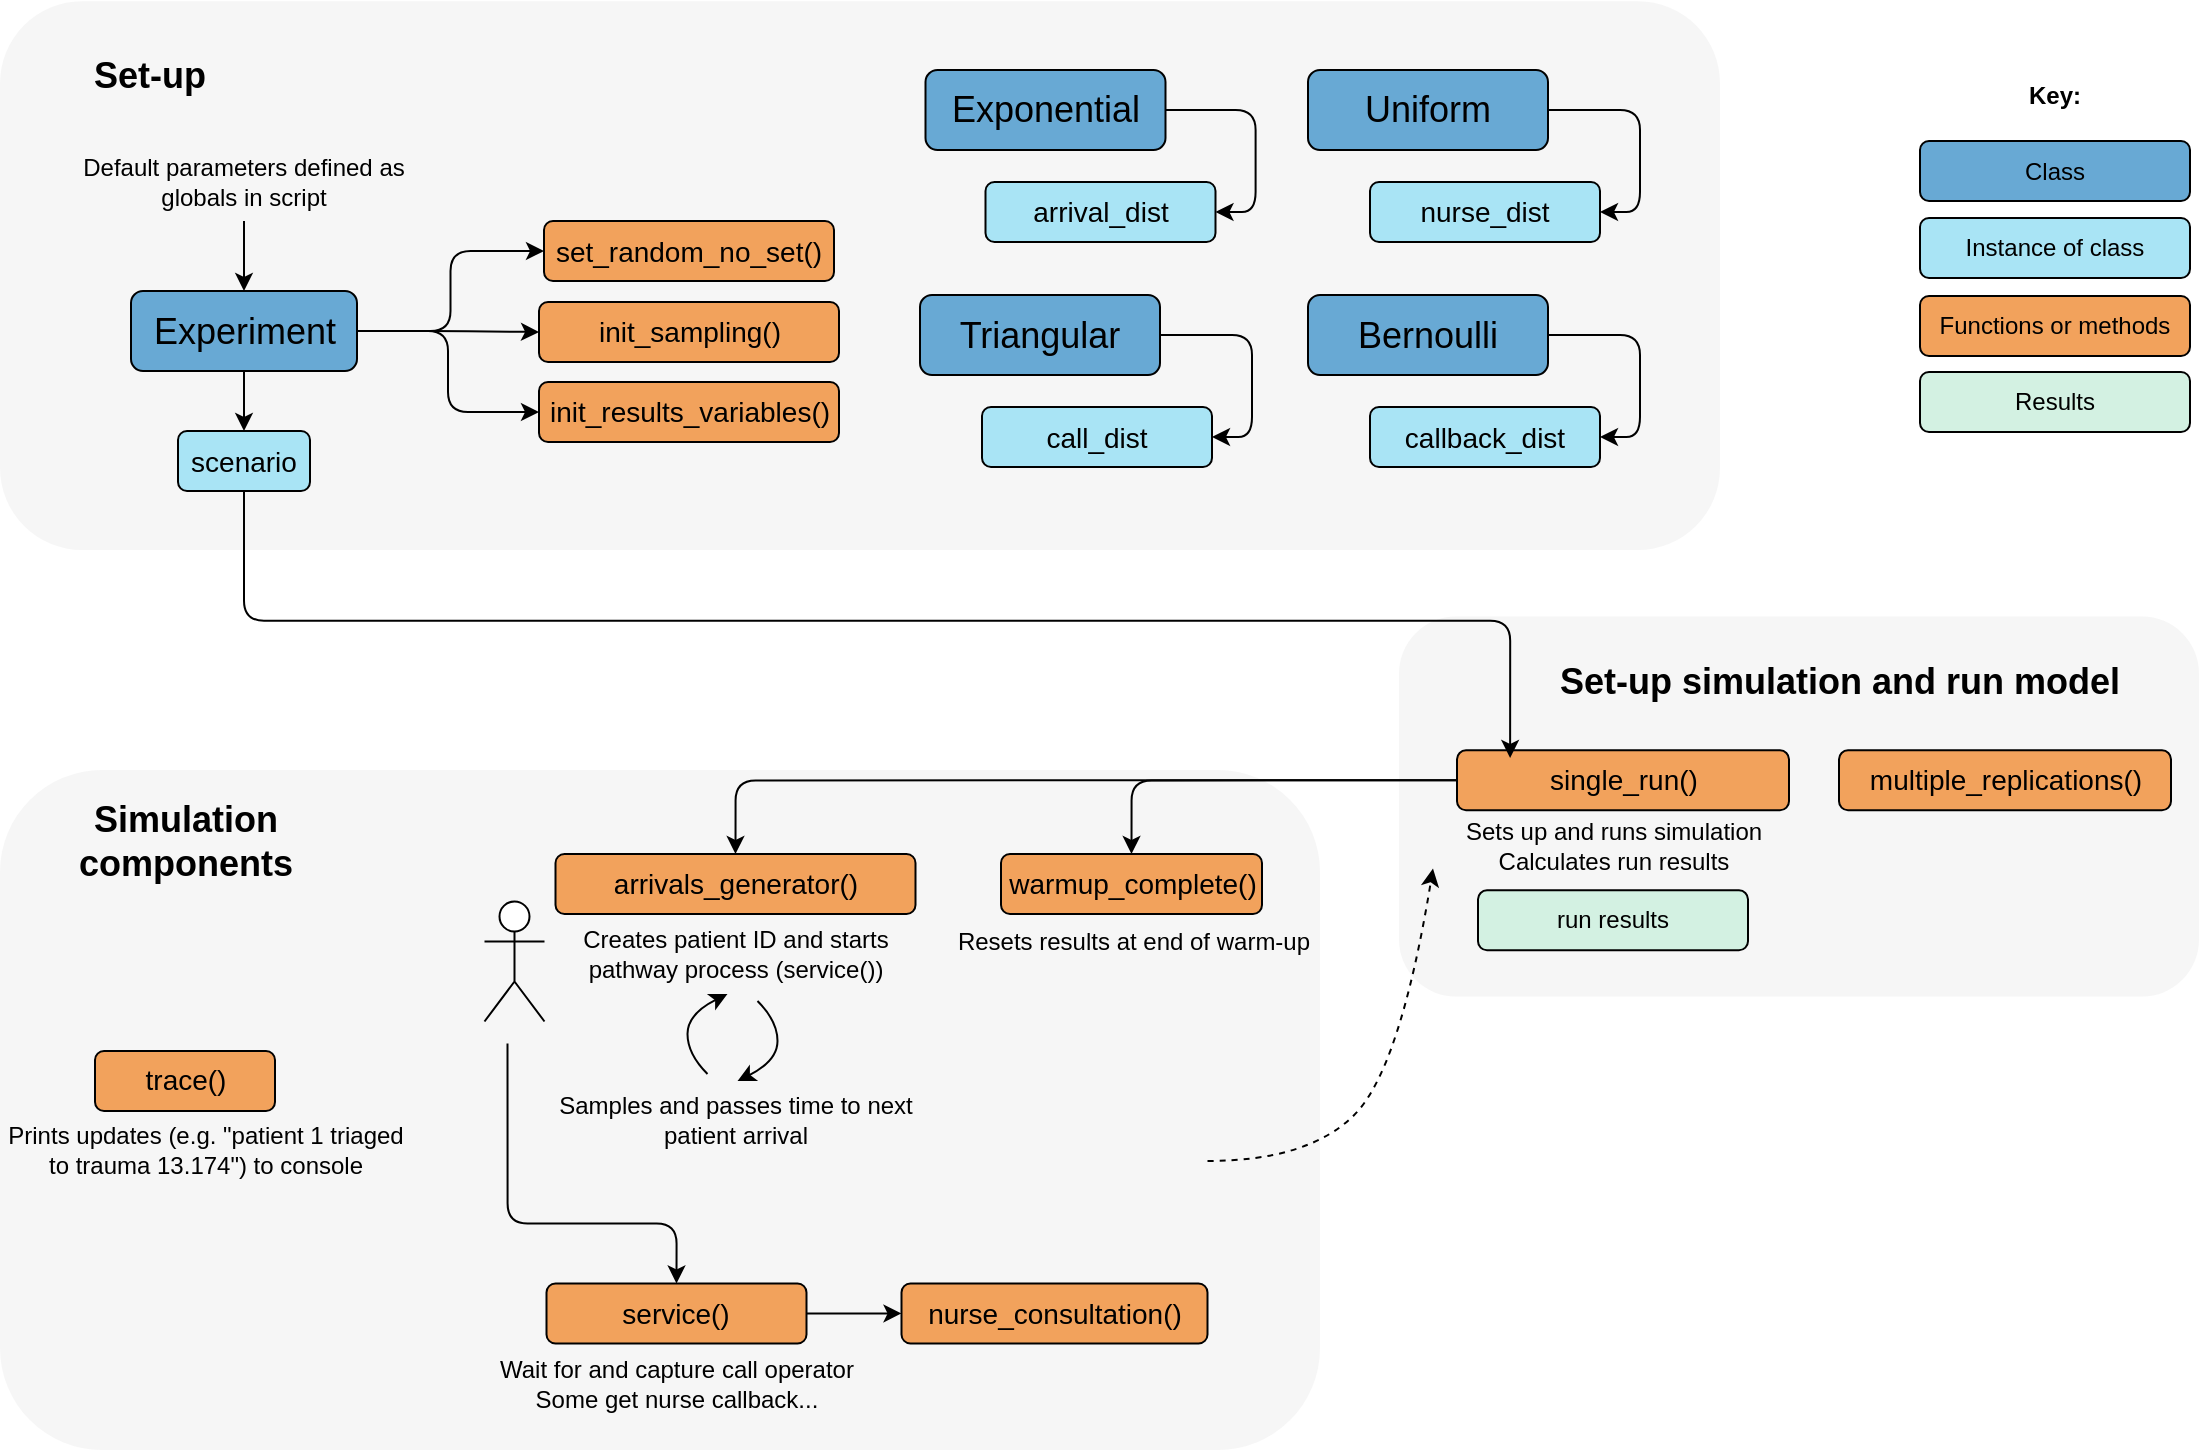 <mxfile version="26.0.11">
  <diagram name="Page-1" id="ynTKS2v_TZv17swCPKiS">
    <mxGraphModel dx="1980" dy="2358" grid="1" gridSize="10" guides="1" tooltips="1" connect="1" arrows="1" fold="1" page="1" pageScale="1" pageWidth="827" pageHeight="1169" math="0" shadow="0">
      <root>
        <mxCell id="0" />
        <mxCell id="1" parent="0" />
        <mxCell id="ltitkqDnKHNBnyyiyaz9-99" value="" style="rounded=1;whiteSpace=wrap;html=1;fillColor=#EEEEEE;strokeColor=none;opacity=50;" parent="1" vertex="1">
          <mxGeometry x="169.5" y="63.26" width="400" height="190" as="geometry" />
        </mxCell>
        <mxCell id="ltitkqDnKHNBnyyiyaz9-87" value="" style="rounded=1;whiteSpace=wrap;html=1;strokeColor=none;fillColor=#EEEEEE;fontStyle=1;opacity=50;" parent="1" vertex="1">
          <mxGeometry x="-530" y="140" width="660" height="340" as="geometry" />
        </mxCell>
        <mxCell id="ltitkqDnKHNBnyyiyaz9-67" value="" style="rounded=1;whiteSpace=wrap;html=1;strokeColor=none;fillColor=#EEEEEE;fontStyle=1;opacity=50;" parent="1" vertex="1">
          <mxGeometry x="-530" y="-244.38" width="860" height="274.38" as="geometry" />
        </mxCell>
        <mxCell id="ltitkqDnKHNBnyyiyaz9-64" style="edgeStyle=orthogonalEdgeStyle;rounded=1;orthogonalLoop=1;jettySize=auto;html=1;exitX=1;exitY=0.5;exitDx=0;exitDy=0;entryX=1;entryY=0.5;entryDx=0;entryDy=0;" parent="1" source="ltitkqDnKHNBnyyiyaz9-3" target="ltitkqDnKHNBnyyiyaz9-30" edge="1">
          <mxGeometry relative="1" as="geometry" />
        </mxCell>
        <mxCell id="ltitkqDnKHNBnyyiyaz9-3" value="&lt;font style=&quot;font-size: 18px;&quot;&gt;Exponential&lt;/font&gt;" style="rounded=1;whiteSpace=wrap;html=1;fillColor=#68A9D4;" parent="1" vertex="1">
          <mxGeometry x="-67.25" y="-210" width="120" height="40" as="geometry" />
        </mxCell>
        <mxCell id="ltitkqDnKHNBnyyiyaz9-10" value="&lt;span style=&quot;font-size: 14px;&quot;&gt;arrivals_generator()&lt;/span&gt;" style="rounded=1;whiteSpace=wrap;html=1;fillColor=#F2A25C;" parent="1" vertex="1">
          <mxGeometry x="-252.25" y="181.99" width="180" height="30" as="geometry" />
        </mxCell>
        <mxCell id="ltitkqDnKHNBnyyiyaz9-12" value="Creates patient ID and starts pathway process (service())" style="text;html=1;align=center;verticalAlign=middle;whiteSpace=wrap;rounded=1;" parent="1" vertex="1">
          <mxGeometry x="-252.25" y="211.99" width="180" height="40" as="geometry" />
        </mxCell>
        <mxCell id="n3SeUjZ5TN_y6Bz_ILMT-5" style="edgeStyle=orthogonalEdgeStyle;rounded=0;orthogonalLoop=1;jettySize=auto;html=1;exitX=1;exitY=0.5;exitDx=0;exitDy=0;" parent="1" source="ltitkqDnKHNBnyyiyaz9-13" target="n3SeUjZ5TN_y6Bz_ILMT-3" edge="1">
          <mxGeometry relative="1" as="geometry" />
        </mxCell>
        <mxCell id="ltitkqDnKHNBnyyiyaz9-13" value="&lt;span style=&quot;font-size: 14px;&quot;&gt;service()&lt;/span&gt;" style="rounded=1;whiteSpace=wrap;html=1;fillColor=#F2A25C;" parent="1" vertex="1">
          <mxGeometry x="-256.75" y="396.74" width="130" height="30" as="geometry" />
        </mxCell>
        <mxCell id="ltitkqDnKHNBnyyiyaz9-14" value="Samples and passes time to next patient arrival" style="text;html=1;align=center;verticalAlign=middle;whiteSpace=wrap;rounded=1;" parent="1" vertex="1">
          <mxGeometry x="-252.25" y="295.49" width="180" height="40" as="geometry" />
        </mxCell>
        <mxCell id="ltitkqDnKHNBnyyiyaz9-17" value="" style="curved=1;endArrow=classic;html=1;rounded=1;" parent="1" edge="1">
          <mxGeometry width="50" height="50" relative="1" as="geometry">
            <mxPoint x="-176.25" y="291.99" as="sourcePoint" />
            <mxPoint x="-166.25" y="251.99" as="targetPoint" />
            <Array as="points">
              <mxPoint x="-186.25" y="281.99" />
              <mxPoint x="-186.25" y="261.99" />
            </Array>
          </mxGeometry>
        </mxCell>
        <mxCell id="ltitkqDnKHNBnyyiyaz9-18" value="&lt;div&gt;&lt;br&gt;&lt;/div&gt;&lt;div&gt;&lt;br&gt;&lt;/div&gt;" style="shape=umlActor;verticalLabelPosition=bottom;verticalAlign=top;html=1;outlineConnect=0;rounded=1;" parent="1" vertex="1">
          <mxGeometry x="-287.75" y="205.74" width="30" height="60" as="geometry" />
        </mxCell>
        <mxCell id="ltitkqDnKHNBnyyiyaz9-22" value="&lt;div&gt;Wait for and capture call operator&lt;/div&gt;&lt;div&gt;Some get nurse callback...&lt;/div&gt;" style="text;html=1;align=center;verticalAlign=middle;whiteSpace=wrap;rounded=1;" parent="1" vertex="1">
          <mxGeometry x="-284.25" y="426.74" width="185" height="40" as="geometry" />
        </mxCell>
        <mxCell id="YddtfjUMXEQ7EH6GwOLm-19" style="edgeStyle=orthogonalEdgeStyle;shape=connector;rounded=1;orthogonalLoop=1;jettySize=auto;html=1;entryX=0.5;entryY=0;entryDx=0;entryDy=0;strokeColor=default;align=center;verticalAlign=middle;fontFamily=Helvetica;fontSize=11;fontColor=default;labelBackgroundColor=default;endArrow=classic;" parent="1" target="ltitkqDnKHNBnyyiyaz9-13" edge="1">
          <mxGeometry relative="1" as="geometry">
            <Array as="points">
              <mxPoint x="-276.25" y="366.74" />
              <mxPoint x="-191.25" y="366.74" />
            </Array>
            <mxPoint x="-276.25" y="276.74" as="sourcePoint" />
          </mxGeometry>
        </mxCell>
        <mxCell id="ltitkqDnKHNBnyyiyaz9-30" value="&lt;font style=&quot;font-size: 14px;&quot;&gt;arrival_dist&lt;/font&gt;" style="rounded=1;whiteSpace=wrap;html=1;fillColor=#A9E4F5;" parent="1" vertex="1">
          <mxGeometry x="-37.25" y="-154" width="115" height="30" as="geometry" />
        </mxCell>
        <mxCell id="ltitkqDnKHNBnyyiyaz9-41" value="Key:" style="text;html=1;align=center;verticalAlign=middle;whiteSpace=wrap;rounded=1;fontStyle=1;" parent="1" vertex="1">
          <mxGeometry x="475" y="-210" width="45" height="25" as="geometry" />
        </mxCell>
        <mxCell id="ltitkqDnKHNBnyyiyaz9-42" value="Results" style="rounded=1;whiteSpace=wrap;html=1;fillColor=#D3F1E2;" parent="1" vertex="1">
          <mxGeometry x="430" y="-59" width="135" height="30" as="geometry" />
        </mxCell>
        <mxCell id="ltitkqDnKHNBnyyiyaz9-43" value="Functions or methods" style="rounded=1;whiteSpace=wrap;html=1;fillColor=#F2A25C;" parent="1" vertex="1">
          <mxGeometry x="430" y="-97" width="135" height="30" as="geometry" />
        </mxCell>
        <mxCell id="ltitkqDnKHNBnyyiyaz9-44" value="Instance of class" style="rounded=1;whiteSpace=wrap;html=1;fillColor=#A9E4F5;" parent="1" vertex="1">
          <mxGeometry x="430" y="-136" width="135" height="30" as="geometry" />
        </mxCell>
        <mxCell id="ltitkqDnKHNBnyyiyaz9-45" value="Class" style="rounded=1;whiteSpace=wrap;html=1;fillColor=#68A9D4;" parent="1" vertex="1">
          <mxGeometry x="430" y="-174.5" width="135" height="30" as="geometry" />
        </mxCell>
        <mxCell id="ltitkqDnKHNBnyyiyaz9-72" value="" style="curved=1;endArrow=classic;html=1;rounded=1;" parent="1" edge="1">
          <mxGeometry width="50" height="50" relative="1" as="geometry">
            <mxPoint x="-151.25" y="255.49" as="sourcePoint" />
            <mxPoint x="-161.25" y="295.49" as="targetPoint" />
            <Array as="points">
              <mxPoint x="-141.25" y="265.49" />
              <mxPoint x="-141.25" y="285.49" />
            </Array>
          </mxGeometry>
        </mxCell>
        <mxCell id="ltitkqDnKHNBnyyiyaz9-100" value="&lt;span style=&quot;font-size: 18px;&quot;&gt;Set-up simulation and run model&lt;/span&gt;" style="text;html=1;align=center;verticalAlign=middle;whiteSpace=wrap;rounded=1;fontStyle=1;" parent="1" vertex="1">
          <mxGeometry x="240" y="80.15" width="300" height="31" as="geometry" />
        </mxCell>
        <mxCell id="YddtfjUMXEQ7EH6GwOLm-66" style="edgeStyle=orthogonalEdgeStyle;shape=connector;rounded=1;orthogonalLoop=1;jettySize=auto;html=1;exitX=1;exitY=0.5;exitDx=0;exitDy=0;entryX=0;entryY=0.5;entryDx=0;entryDy=0;strokeColor=default;align=center;verticalAlign=middle;fontFamily=Helvetica;fontSize=11;fontColor=default;labelBackgroundColor=default;endArrow=classic;" parent="1" source="vqxNZKrtE7Uk3ozEDKWz-3" target="YddtfjUMXEQ7EH6GwOLm-5" edge="1">
          <mxGeometry relative="1" as="geometry" />
        </mxCell>
        <mxCell id="YddtfjUMXEQ7EH6GwOLm-67" style="edgeStyle=orthogonalEdgeStyle;shape=connector;rounded=1;orthogonalLoop=1;jettySize=auto;html=1;exitX=1;exitY=0.5;exitDx=0;exitDy=0;strokeColor=default;align=center;verticalAlign=middle;fontFamily=Helvetica;fontSize=11;fontColor=default;labelBackgroundColor=default;endArrow=classic;" parent="1" source="vqxNZKrtE7Uk3ozEDKWz-3" target="YddtfjUMXEQ7EH6GwOLm-7" edge="1">
          <mxGeometry relative="1" as="geometry" />
        </mxCell>
        <mxCell id="YddtfjUMXEQ7EH6GwOLm-68" style="edgeStyle=orthogonalEdgeStyle;shape=connector;rounded=1;orthogonalLoop=1;jettySize=auto;html=1;exitX=1;exitY=0.5;exitDx=0;exitDy=0;entryX=0;entryY=0.5;entryDx=0;entryDy=0;strokeColor=default;align=center;verticalAlign=middle;fontFamily=Helvetica;fontSize=11;fontColor=default;labelBackgroundColor=default;endArrow=classic;" parent="1" source="vqxNZKrtE7Uk3ozEDKWz-3" target="YddtfjUMXEQ7EH6GwOLm-6" edge="1">
          <mxGeometry relative="1" as="geometry" />
        </mxCell>
        <mxCell id="YddtfjUMXEQ7EH6GwOLm-75" style="edgeStyle=orthogonalEdgeStyle;shape=connector;rounded=1;orthogonalLoop=1;jettySize=auto;html=1;exitX=0.5;exitY=1;exitDx=0;exitDy=0;entryX=0.5;entryY=0;entryDx=0;entryDy=0;strokeColor=default;align=center;verticalAlign=middle;fontFamily=Helvetica;fontSize=11;fontColor=default;labelBackgroundColor=default;endArrow=classic;" parent="1" source="vqxNZKrtE7Uk3ozEDKWz-3" target="YddtfjUMXEQ7EH6GwOLm-74" edge="1">
          <mxGeometry relative="1" as="geometry" />
        </mxCell>
        <mxCell id="vqxNZKrtE7Uk3ozEDKWz-3" value="&lt;font style=&quot;font-size: 18px;&quot;&gt;Experiment&lt;/font&gt;" style="rounded=1;whiteSpace=wrap;html=1;fillColor=#68A9D4;" parent="1" vertex="1">
          <mxGeometry x="-464.5" y="-99.5" width="113" height="40" as="geometry" />
        </mxCell>
        <mxCell id="vqxNZKrtE7Uk3ozEDKWz-11" value="Prints updates&amp;nbsp;&lt;span style=&quot;background-color: transparent; color: light-dark(rgb(0, 0, 0), rgb(255, 255, 255));&quot;&gt;(e.g. &quot;patient 1 triaged to trauma 13.174&quot;) to console&lt;/span&gt;" style="text;html=1;align=center;verticalAlign=middle;whiteSpace=wrap;rounded=1;" parent="1" vertex="1">
          <mxGeometry x="-530" y="310.49" width="205.5" height="40" as="geometry" />
        </mxCell>
        <mxCell id="vqxNZKrtE7Uk3ozEDKWz-13" value="&lt;font style=&quot;font-size: 18px;&quot;&gt;Set-up&lt;/font&gt;" style="text;html=1;align=center;verticalAlign=middle;whiteSpace=wrap;rounded=1;fontStyle=1;" parent="1" vertex="1">
          <mxGeometry x="-500" y="-222.87" width="90" height="31" as="geometry" />
        </mxCell>
        <mxCell id="vqxNZKrtE7Uk3ozEDKWz-14" value="&lt;font style=&quot;font-size: 18px;&quot;&gt;Simulation components&lt;/font&gt;" style="text;html=1;align=center;verticalAlign=middle;whiteSpace=wrap;rounded=1;fontStyle=1;" parent="1" vertex="1">
          <mxGeometry x="-492.5" y="160" width="110" height="31" as="geometry" />
        </mxCell>
        <mxCell id="YddtfjUMXEQ7EH6GwOLm-4" style="edgeStyle=orthogonalEdgeStyle;shape=connector;rounded=1;orthogonalLoop=1;jettySize=auto;html=1;exitX=0.5;exitY=1;exitDx=0;exitDy=0;strokeColor=default;align=center;verticalAlign=middle;fontFamily=Helvetica;fontSize=11;fontColor=default;labelBackgroundColor=default;endArrow=classic;" parent="1" source="YddtfjUMXEQ7EH6GwOLm-1" target="vqxNZKrtE7Uk3ozEDKWz-3" edge="1">
          <mxGeometry relative="1" as="geometry" />
        </mxCell>
        <mxCell id="YddtfjUMXEQ7EH6GwOLm-1" value="Default parameters defined as globals in script" style="text;html=1;align=center;verticalAlign=middle;whiteSpace=wrap;rounded=1;" parent="1" vertex="1">
          <mxGeometry x="-508" y="-174.5" width="200" height="40" as="geometry" />
        </mxCell>
        <mxCell id="YddtfjUMXEQ7EH6GwOLm-2" value="&lt;font style=&quot;font-size: 14px;&quot;&gt;trace()&lt;/font&gt;" style="rounded=1;whiteSpace=wrap;html=1;fillColor=#F2A25C;" parent="1" vertex="1">
          <mxGeometry x="-482.5" y="280.49" width="90" height="30" as="geometry" />
        </mxCell>
        <mxCell id="YddtfjUMXEQ7EH6GwOLm-5" value="&lt;span style=&quot;font-size: 14px;&quot;&gt;set_random_no_set()&lt;/span&gt;" style="rounded=1;whiteSpace=wrap;html=1;fillColor=#F2A25C;" parent="1" vertex="1">
          <mxGeometry x="-258" y="-134.5" width="145" height="30" as="geometry" />
        </mxCell>
        <mxCell id="YddtfjUMXEQ7EH6GwOLm-6" value="&lt;span style=&quot;font-size: 14px;&quot;&gt;init_results_variables()&lt;/span&gt;" style="rounded=1;whiteSpace=wrap;html=1;fillColor=#F2A25C;" parent="1" vertex="1">
          <mxGeometry x="-260.5" y="-54" width="150" height="30" as="geometry" />
        </mxCell>
        <mxCell id="YddtfjUMXEQ7EH6GwOLm-7" value="&lt;span style=&quot;font-size: 14px;&quot;&gt;init_sampling()&lt;/span&gt;" style="rounded=1;whiteSpace=wrap;html=1;fillColor=#F2A25C;" parent="1" vertex="1">
          <mxGeometry x="-260.5" y="-94" width="150" height="30" as="geometry" />
        </mxCell>
        <mxCell id="FA5nj77lR5-p3gIB6bej-9" style="edgeStyle=orthogonalEdgeStyle;rounded=1;orthogonalLoop=1;jettySize=auto;html=1;exitX=0;exitY=0.5;exitDx=0;exitDy=0;entryX=0.5;entryY=0;entryDx=0;entryDy=0;" edge="1" parent="1" source="YddtfjUMXEQ7EH6GwOLm-30" target="n3SeUjZ5TN_y6Bz_ILMT-6">
          <mxGeometry relative="1" as="geometry" />
        </mxCell>
        <mxCell id="FA5nj77lR5-p3gIB6bej-10" style="edgeStyle=orthogonalEdgeStyle;rounded=1;orthogonalLoop=1;jettySize=auto;html=1;exitX=0;exitY=0.5;exitDx=0;exitDy=0;entryX=0.5;entryY=0;entryDx=0;entryDy=0;" edge="1" parent="1" source="YddtfjUMXEQ7EH6GwOLm-30" target="ltitkqDnKHNBnyyiyaz9-10">
          <mxGeometry relative="1" as="geometry" />
        </mxCell>
        <mxCell id="YddtfjUMXEQ7EH6GwOLm-30" value="&lt;span style=&quot;font-size: 14px;&quot;&gt;single_run()&lt;/span&gt;" style="rounded=1;whiteSpace=wrap;html=1;fillColor=#F2A25C;" parent="1" vertex="1">
          <mxGeometry x="198.5" y="130.15" width="166" height="30" as="geometry" />
        </mxCell>
        <mxCell id="YddtfjUMXEQ7EH6GwOLm-31" value="&lt;span style=&quot;font-size: 14px;&quot;&gt;multiple_replications()&lt;/span&gt;" style="rounded=1;whiteSpace=wrap;html=1;fillColor=#F2A25C;" parent="1" vertex="1">
          <mxGeometry x="389.5" y="130.15" width="166" height="30" as="geometry" />
        </mxCell>
        <mxCell id="YddtfjUMXEQ7EH6GwOLm-44" style="edgeStyle=orthogonalEdgeStyle;shape=connector;rounded=1;orthogonalLoop=1;jettySize=auto;html=1;exitX=1;exitY=0.5;exitDx=0;exitDy=0;entryX=1;entryY=0.5;entryDx=0;entryDy=0;strokeColor=default;align=center;verticalAlign=middle;fontFamily=Helvetica;fontSize=11;fontColor=default;labelBackgroundColor=default;endArrow=classic;" parent="1" source="YddtfjUMXEQ7EH6GwOLm-42" target="YddtfjUMXEQ7EH6GwOLm-43" edge="1">
          <mxGeometry relative="1" as="geometry" />
        </mxCell>
        <mxCell id="YddtfjUMXEQ7EH6GwOLm-42" value="&lt;font style=&quot;font-size: 18px;&quot;&gt;Uniform&lt;/font&gt;" style="rounded=1;whiteSpace=wrap;html=1;fillColor=#68A9D4;" parent="1" vertex="1">
          <mxGeometry x="124" y="-210" width="120" height="40" as="geometry" />
        </mxCell>
        <mxCell id="YddtfjUMXEQ7EH6GwOLm-43" value="&lt;font style=&quot;font-size: 14px;&quot;&gt;nurse_dist&lt;/font&gt;" style="rounded=1;whiteSpace=wrap;html=1;fillColor=#A9E4F5;" parent="1" vertex="1">
          <mxGeometry x="155" y="-154" width="115" height="30" as="geometry" />
        </mxCell>
        <mxCell id="YddtfjUMXEQ7EH6GwOLm-50" style="edgeStyle=orthogonalEdgeStyle;rounded=1;orthogonalLoop=1;jettySize=auto;html=1;exitX=1;exitY=0.5;exitDx=0;exitDy=0;entryX=1;entryY=0.5;entryDx=0;entryDy=0;" parent="1" source="YddtfjUMXEQ7EH6GwOLm-52" target="YddtfjUMXEQ7EH6GwOLm-53" edge="1">
          <mxGeometry relative="1" as="geometry" />
        </mxCell>
        <mxCell id="YddtfjUMXEQ7EH6GwOLm-52" value="&lt;font style=&quot;font-size: 18px;&quot;&gt;Bernoulli&lt;/font&gt;" style="rounded=1;whiteSpace=wrap;html=1;fillColor=#68A9D4;" parent="1" vertex="1">
          <mxGeometry x="124" y="-97.5" width="120" height="40" as="geometry" />
        </mxCell>
        <mxCell id="YddtfjUMXEQ7EH6GwOLm-53" value="&lt;font style=&quot;font-size: 14px;&quot;&gt;callback_dist&lt;/font&gt;" style="rounded=1;whiteSpace=wrap;html=1;fillColor=#A9E4F5;" parent="1" vertex="1">
          <mxGeometry x="155" y="-41.5" width="115" height="30" as="geometry" />
        </mxCell>
        <mxCell id="YddtfjUMXEQ7EH6GwOLm-58" style="edgeStyle=orthogonalEdgeStyle;rounded=1;orthogonalLoop=1;jettySize=auto;html=1;exitX=1;exitY=0.5;exitDx=0;exitDy=0;entryX=1;entryY=0.5;entryDx=0;entryDy=0;" parent="1" source="YddtfjUMXEQ7EH6GwOLm-61" target="YddtfjUMXEQ7EH6GwOLm-62" edge="1">
          <mxGeometry relative="1" as="geometry" />
        </mxCell>
        <mxCell id="YddtfjUMXEQ7EH6GwOLm-61" value="&lt;font style=&quot;font-size: 18px;&quot;&gt;Triangular&lt;/font&gt;" style="rounded=1;whiteSpace=wrap;html=1;fillColor=#68A9D4;" parent="1" vertex="1">
          <mxGeometry x="-70" y="-97.5" width="120" height="40" as="geometry" />
        </mxCell>
        <mxCell id="YddtfjUMXEQ7EH6GwOLm-62" value="&lt;font style=&quot;font-size: 14px;&quot;&gt;call_dist&lt;/font&gt;" style="rounded=1;whiteSpace=wrap;html=1;fillColor=#A9E4F5;" parent="1" vertex="1">
          <mxGeometry x="-39" y="-41.5" width="115" height="30" as="geometry" />
        </mxCell>
        <mxCell id="YddtfjUMXEQ7EH6GwOLm-74" value="&lt;font style=&quot;font-size: 14px;&quot;&gt;scenario&lt;/font&gt;" style="rounded=1;whiteSpace=wrap;html=1;fillColor=#A9E4F5;" parent="1" vertex="1">
          <mxGeometry x="-441" y="-29.5" width="66" height="30" as="geometry" />
        </mxCell>
        <mxCell id="YddtfjUMXEQ7EH6GwOLm-78" value="run results" style="rounded=1;whiteSpace=wrap;html=1;fillColor=#D3F1E2;" parent="1" vertex="1">
          <mxGeometry x="209" y="200.15" width="135" height="30" as="geometry" />
        </mxCell>
        <mxCell id="n3SeUjZ5TN_y6Bz_ILMT-3" value="&lt;span style=&quot;font-size: 14px;&quot;&gt;nurse_consultation()&lt;/span&gt;" style="rounded=1;whiteSpace=wrap;html=1;fillColor=#F2A25C;" parent="1" vertex="1">
          <mxGeometry x="-79.25" y="396.74" width="153" height="30" as="geometry" />
        </mxCell>
        <mxCell id="n3SeUjZ5TN_y6Bz_ILMT-6" value="&lt;span style=&quot;font-size: 14px;&quot;&gt;warmup_complete()&lt;/span&gt;" style="rounded=1;whiteSpace=wrap;html=1;fillColor=#F2A25C;" parent="1" vertex="1">
          <mxGeometry x="-29.5" y="181.99" width="130.5" height="30" as="geometry" />
        </mxCell>
        <mxCell id="n3SeUjZ5TN_y6Bz_ILMT-7" value="Resets results at end of warm-up" style="text;html=1;align=center;verticalAlign=middle;whiteSpace=wrap;rounded=1;" parent="1" vertex="1">
          <mxGeometry x="-53.5" y="214.74" width="180" height="22" as="geometry" />
        </mxCell>
        <mxCell id="FA5nj77lR5-p3gIB6bej-7" value="Sets up and runs simulation&lt;div&gt;Calculates run results&lt;/div&gt;" style="text;html=1;align=center;verticalAlign=middle;whiteSpace=wrap;rounded=1;" vertex="1" parent="1">
          <mxGeometry x="186.5" y="167.26" width="180" height="22" as="geometry" />
        </mxCell>
        <mxCell id="FA5nj77lR5-p3gIB6bej-8" style="edgeStyle=orthogonalEdgeStyle;rounded=1;orthogonalLoop=1;jettySize=auto;html=1;exitX=0.5;exitY=1;exitDx=0;exitDy=0;entryX=0.16;entryY=0.128;entryDx=0;entryDy=0;entryPerimeter=0;" edge="1" parent="1" source="YddtfjUMXEQ7EH6GwOLm-74" target="YddtfjUMXEQ7EH6GwOLm-30">
          <mxGeometry relative="1" as="geometry" />
        </mxCell>
        <mxCell id="FA5nj77lR5-p3gIB6bej-11" value="" style="curved=1;endArrow=classic;html=1;rounded=1;dashed=1;entryX=0;entryY=1;entryDx=0;entryDy=0;" edge="1" parent="1" target="FA5nj77lR5-p3gIB6bej-7">
          <mxGeometry width="50" height="50" relative="1" as="geometry">
            <mxPoint x="73.75" y="335.49" as="sourcePoint" />
            <mxPoint x="123.75" y="285.49" as="targetPoint" />
            <Array as="points">
              <mxPoint x="123.75" y="335.49" />
              <mxPoint x="170" y="290" />
            </Array>
          </mxGeometry>
        </mxCell>
      </root>
    </mxGraphModel>
  </diagram>
</mxfile>
